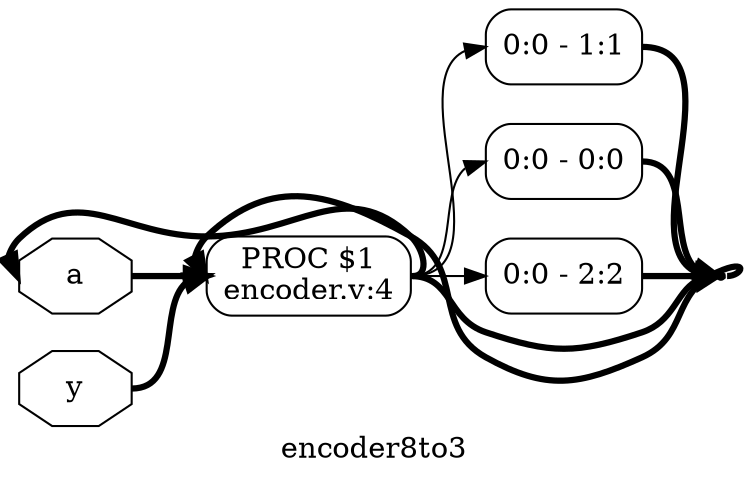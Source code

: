 digraph "encoder8to3" {
label="encoder8to3";
rankdir="LR";
remincross=true;
n4 [ shape=octagon, label="a", color="black", fontcolor="black" ];
n5 [ shape=octagon, label="y", color="black", fontcolor="black" ];
x1 [ shape=record, style=rounded, label="<s0> 0:0 - 1:1 " ];
x2 [ shape=record, style=rounded, label="<s0> 0:0 - 0:0 " ];
x3 [ shape=record, style=rounded, label="<s0> 0:0 - 2:2 " ];
p0 [shape=box, style=rounded, label="PROC $1\nencoder.v:4"];
n2 [ shape=point ];
p0:e -> n2:w [color="black", style="setlinewidth(3)", label=""];
x1:s0:e -> n2:w [color="black", style="setlinewidth(3)", label=""];
x2:s0:e -> n2:w [color="black", style="setlinewidth(3)", label=""];
x3:s0:e -> n2:w [color="black", style="setlinewidth(3)", label=""];
n2:e -> p0:w [color="black", style="setlinewidth(3)", label=""];
p0:e -> n4:w [color="black", style="setlinewidth(3)", label=""];
n4:e -> p0:w [color="black", style="setlinewidth(3)", label=""];
n5:e -> p0:w [color="black", style="setlinewidth(3)", label=""];
p0:e -> x1:w [color="black", label=""];
p0:e -> x2:w [color="black", label=""];
p0:e -> x3:w [color="black", label=""];
}
